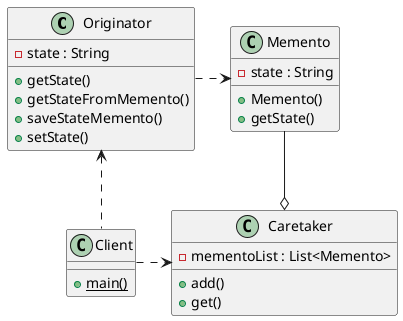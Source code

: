 @startuml
class Originator {
    - state : String
    + getState()
    + getStateFromMemento()
    + saveStateMemento()
    + setState()
}
class Memento {
    - state : String
    + Memento()
    + getState()
}
class Caretaker {
    - mementoList : List<Memento>
    + add()
    + get()
}
class Client {
    {static} + main()
}
Memento --o Caretaker
Originator .right.> Memento
Client .up.> Originator
Client .right.> Caretaker
@enduml